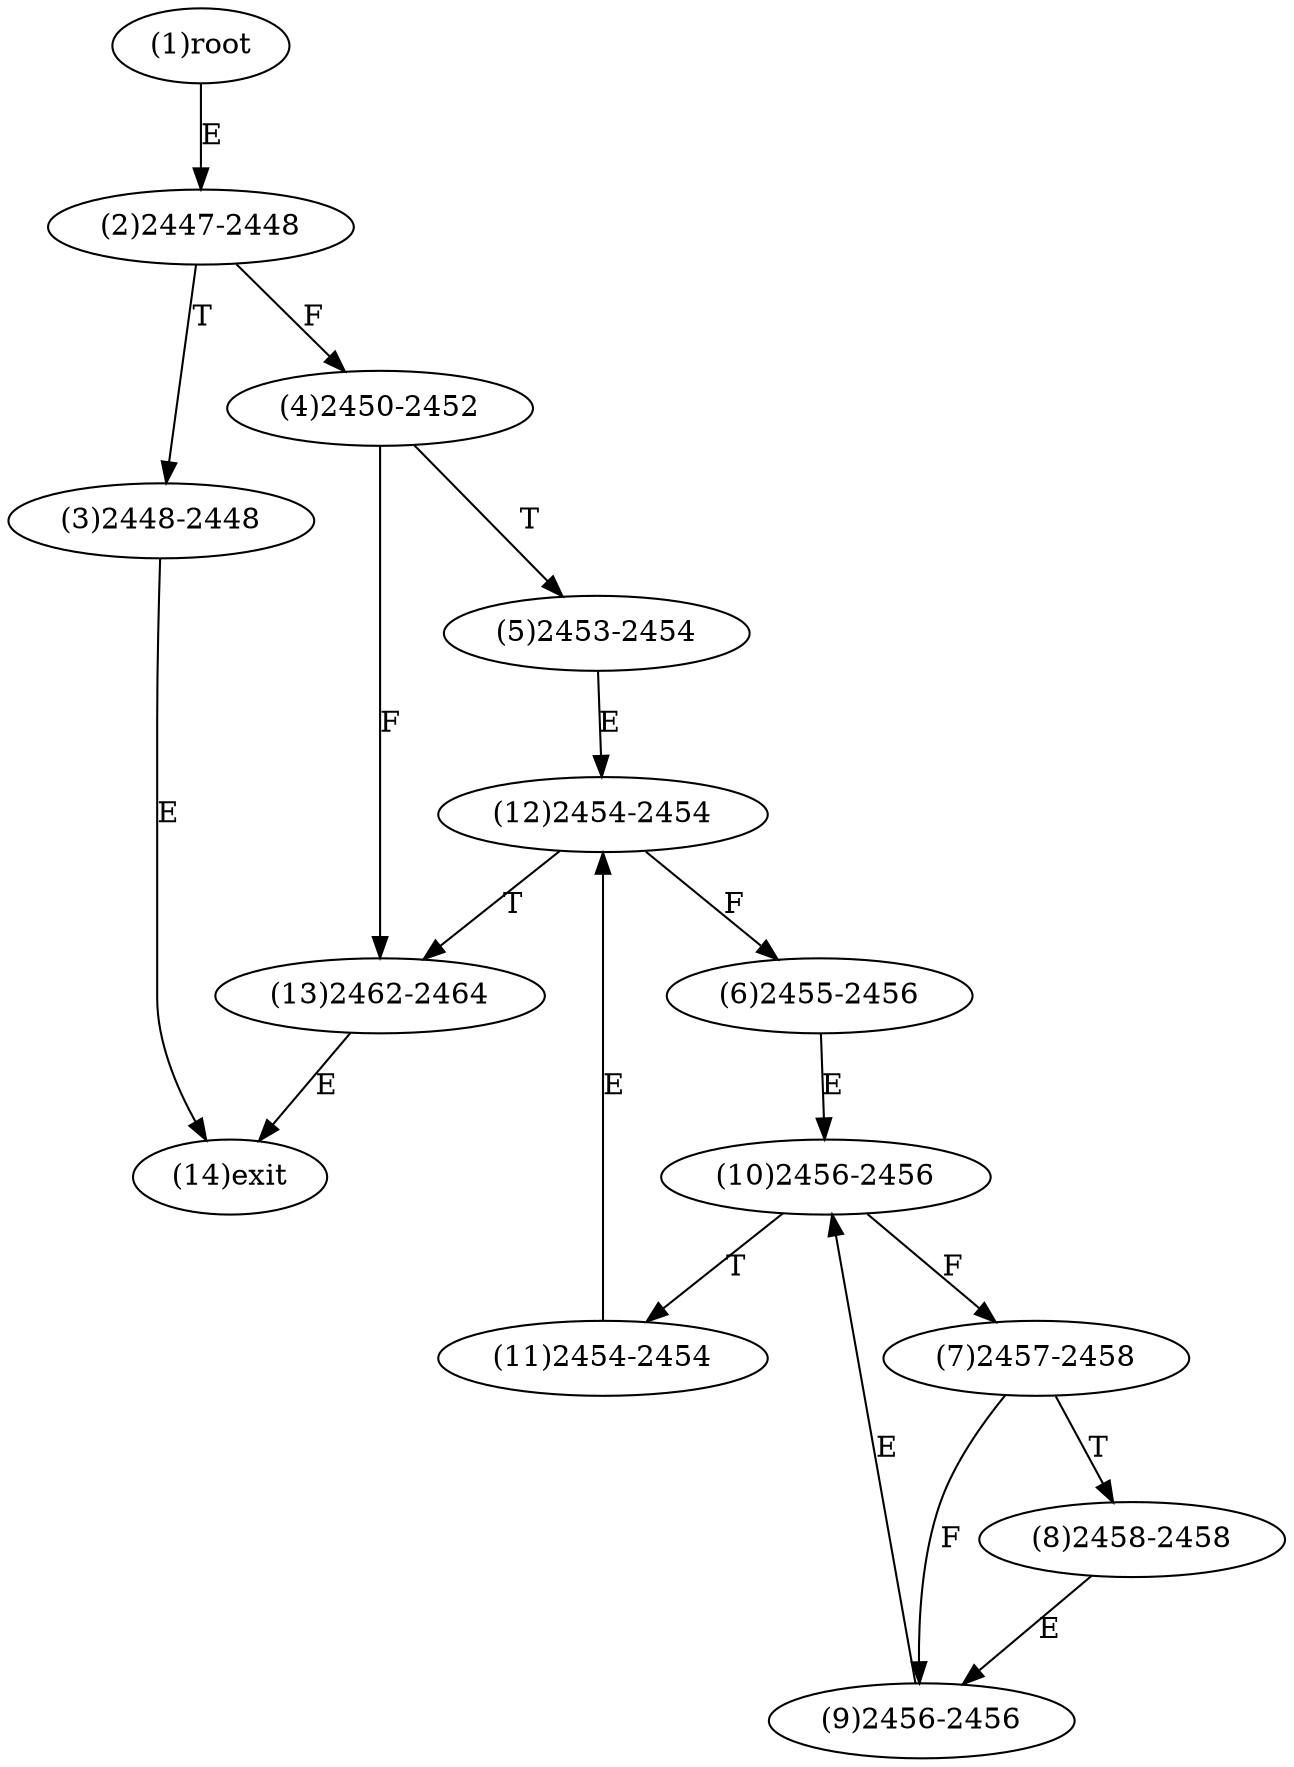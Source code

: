 digraph "" { 
1[ label="(1)root"];
2[ label="(2)2447-2448"];
3[ label="(3)2448-2448"];
4[ label="(4)2450-2452"];
5[ label="(5)2453-2454"];
6[ label="(6)2455-2456"];
7[ label="(7)2457-2458"];
8[ label="(8)2458-2458"];
9[ label="(9)2456-2456"];
10[ label="(10)2456-2456"];
11[ label="(11)2454-2454"];
12[ label="(12)2454-2454"];
13[ label="(13)2462-2464"];
14[ label="(14)exit"];
1->2[ label="E"];
2->4[ label="F"];
2->3[ label="T"];
3->14[ label="E"];
4->13[ label="F"];
4->5[ label="T"];
5->12[ label="E"];
6->10[ label="E"];
7->9[ label="F"];
7->8[ label="T"];
8->9[ label="E"];
9->10[ label="E"];
10->7[ label="F"];
10->11[ label="T"];
11->12[ label="E"];
12->6[ label="F"];
12->13[ label="T"];
13->14[ label="E"];
}